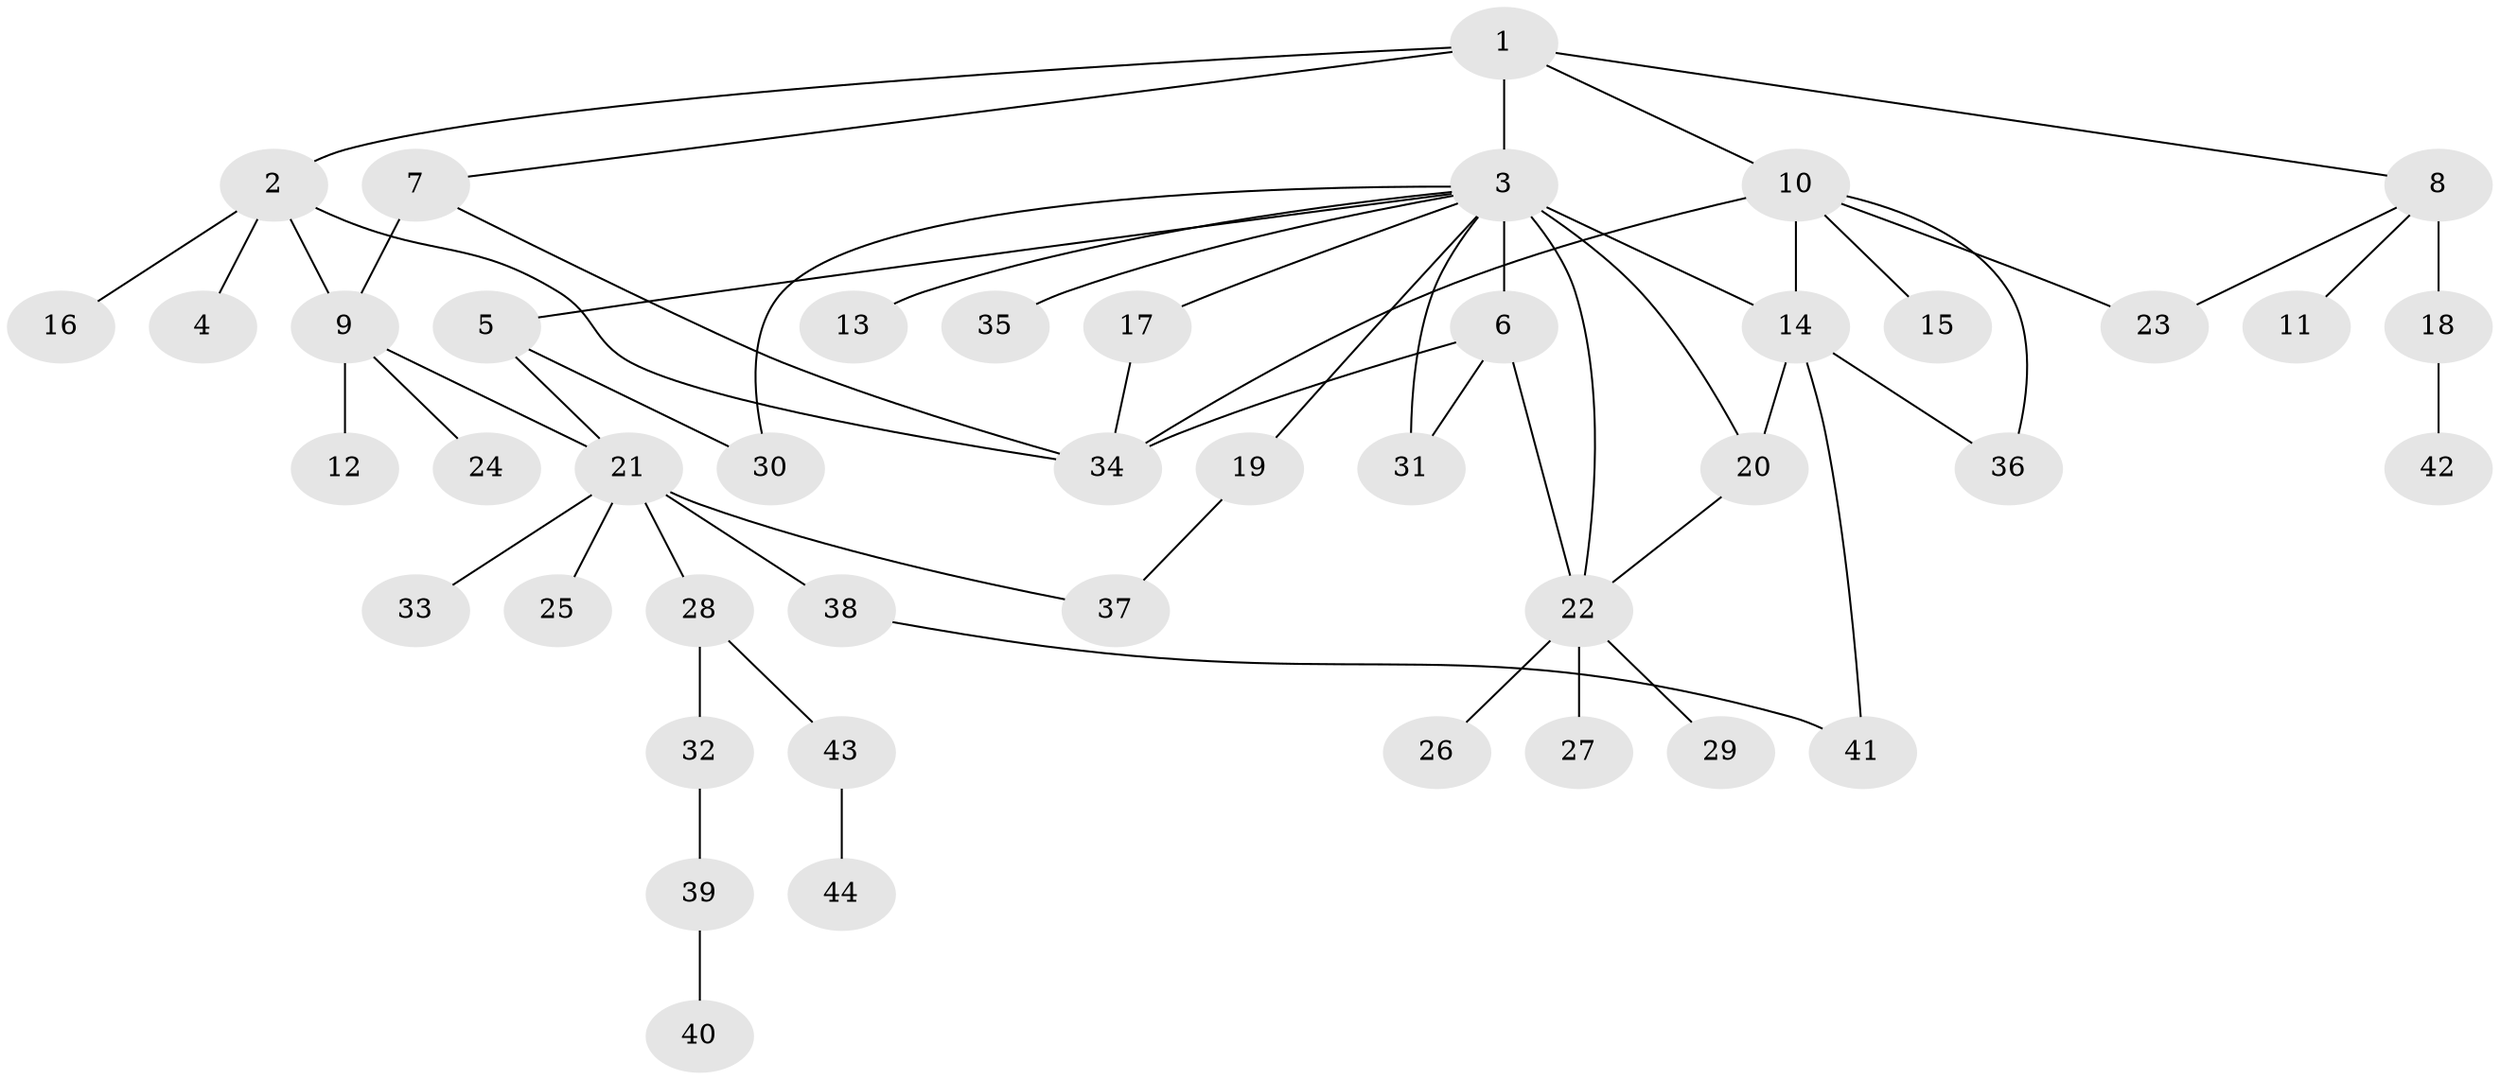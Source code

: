 // original degree distribution, {6: 0.01834862385321101, 5: 0.03669724770642202, 20: 0.009174311926605505, 2: 0.24770642201834864, 1: 0.47706422018348627, 3: 0.13761467889908258, 8: 0.01834862385321101, 4: 0.03669724770642202, 9: 0.009174311926605505, 10: 0.009174311926605505}
// Generated by graph-tools (version 1.1) at 2025/50/03/04/25 22:50:43]
// undirected, 44 vertices, 59 edges
graph export_dot {
  node [color=gray90,style=filled];
  1;
  2;
  3;
  4;
  5;
  6;
  7;
  8;
  9;
  10;
  11;
  12;
  13;
  14;
  15;
  16;
  17;
  18;
  19;
  20;
  21;
  22;
  23;
  24;
  25;
  26;
  27;
  28;
  29;
  30;
  31;
  32;
  33;
  34;
  35;
  36;
  37;
  38;
  39;
  40;
  41;
  42;
  43;
  44;
  1 -- 2 [weight=1.0];
  1 -- 3 [weight=1.0];
  1 -- 7 [weight=1.0];
  1 -- 8 [weight=1.0];
  1 -- 10 [weight=1.0];
  2 -- 4 [weight=1.0];
  2 -- 9 [weight=1.0];
  2 -- 16 [weight=1.0];
  2 -- 34 [weight=1.0];
  3 -- 5 [weight=1.0];
  3 -- 6 [weight=8.0];
  3 -- 13 [weight=1.0];
  3 -- 14 [weight=1.0];
  3 -- 17 [weight=1.0];
  3 -- 19 [weight=1.0];
  3 -- 20 [weight=1.0];
  3 -- 22 [weight=1.0];
  3 -- 30 [weight=1.0];
  3 -- 31 [weight=1.0];
  3 -- 35 [weight=1.0];
  5 -- 21 [weight=1.0];
  5 -- 30 [weight=1.0];
  6 -- 22 [weight=1.0];
  6 -- 31 [weight=1.0];
  6 -- 34 [weight=1.0];
  7 -- 9 [weight=3.0];
  7 -- 34 [weight=1.0];
  8 -- 11 [weight=1.0];
  8 -- 18 [weight=4.0];
  8 -- 23 [weight=1.0];
  9 -- 12 [weight=5.0];
  9 -- 21 [weight=1.0];
  9 -- 24 [weight=1.0];
  10 -- 14 [weight=1.0];
  10 -- 15 [weight=1.0];
  10 -- 23 [weight=1.0];
  10 -- 34 [weight=2.0];
  10 -- 36 [weight=1.0];
  14 -- 20 [weight=3.0];
  14 -- 36 [weight=1.0];
  14 -- 41 [weight=1.0];
  17 -- 34 [weight=1.0];
  18 -- 42 [weight=1.0];
  19 -- 37 [weight=1.0];
  20 -- 22 [weight=1.0];
  21 -- 25 [weight=1.0];
  21 -- 28 [weight=1.0];
  21 -- 33 [weight=1.0];
  21 -- 37 [weight=1.0];
  21 -- 38 [weight=2.0];
  22 -- 26 [weight=1.0];
  22 -- 27 [weight=4.0];
  22 -- 29 [weight=1.0];
  28 -- 32 [weight=2.0];
  28 -- 43 [weight=1.0];
  32 -- 39 [weight=1.0];
  38 -- 41 [weight=1.0];
  39 -- 40 [weight=1.0];
  43 -- 44 [weight=1.0];
}
